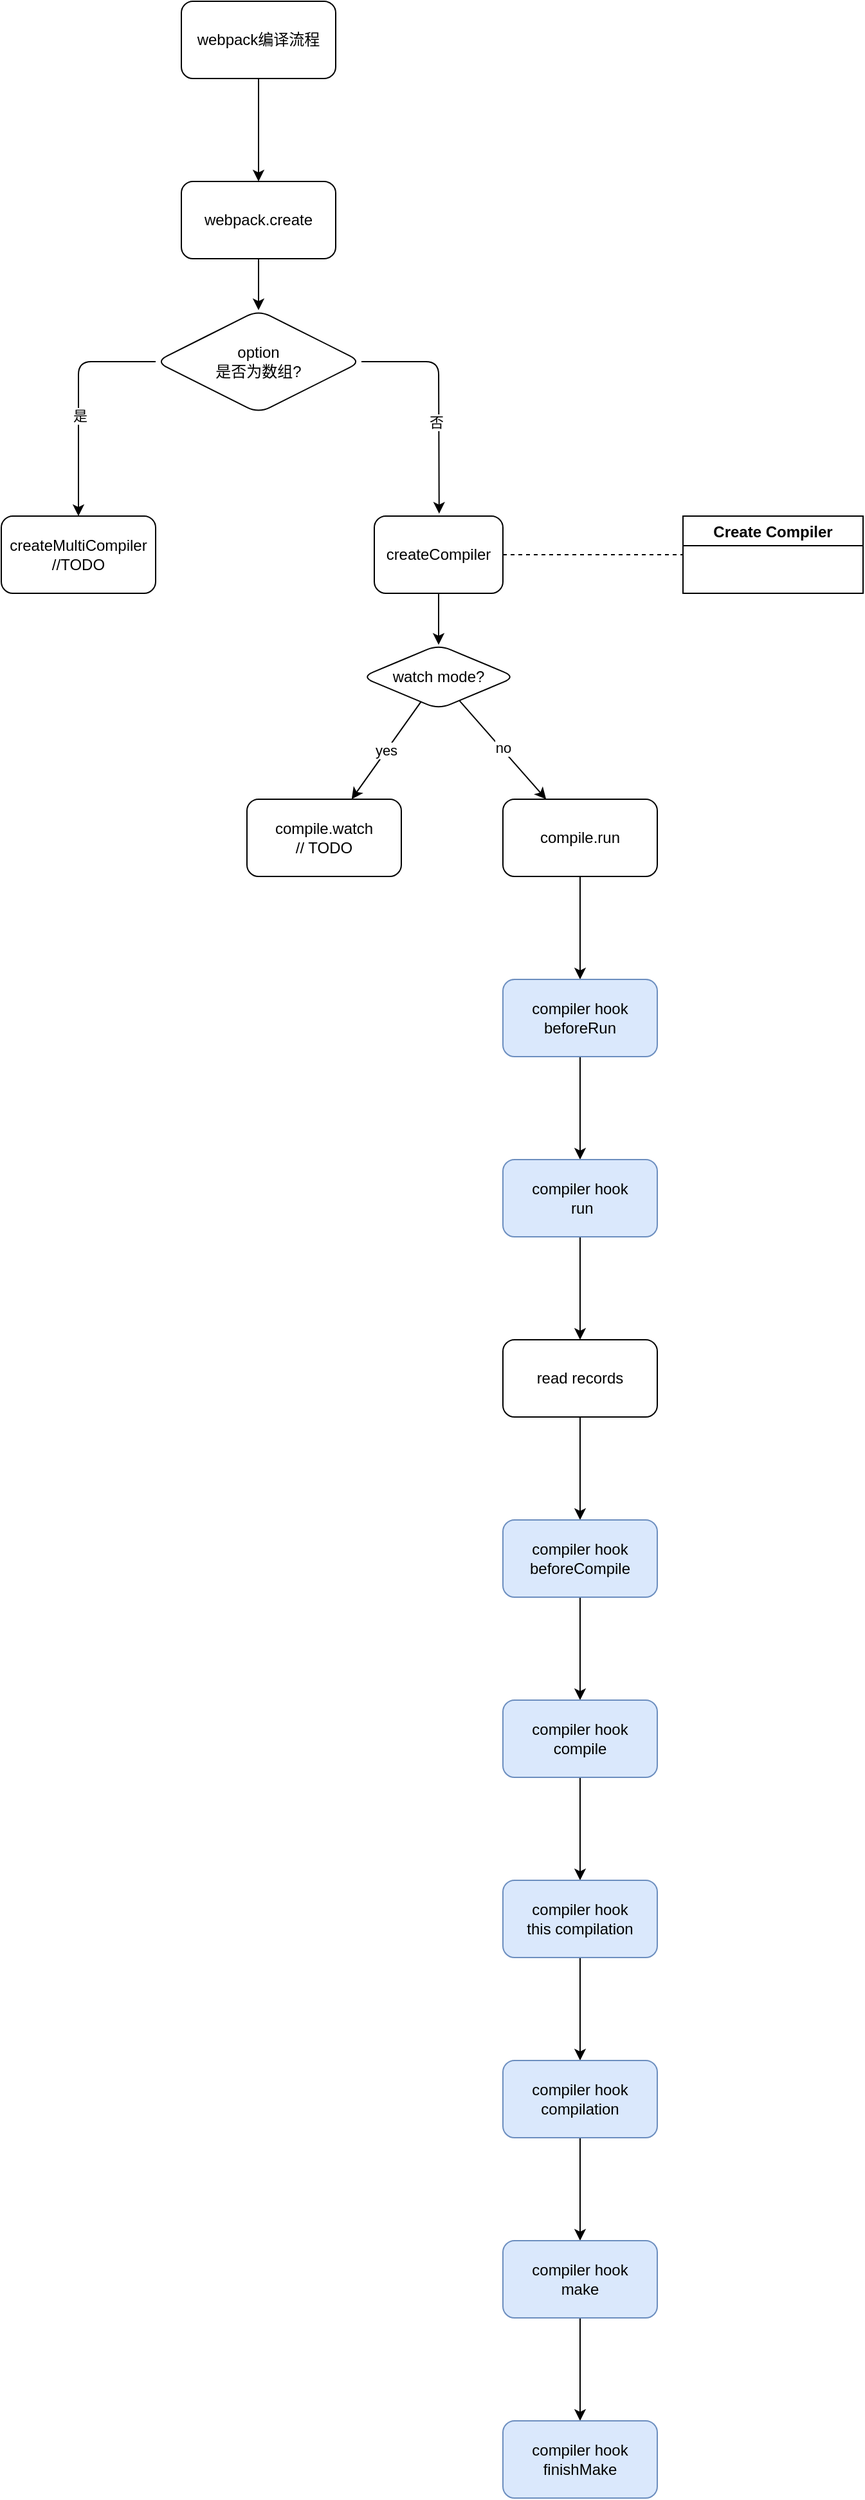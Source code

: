<mxfile>
    <diagram id="b9w8pfRmZpsnItmEcKG-" name="Page-1">
        <mxGraphModel dx="2618" dy="1735" grid="1" gridSize="10" guides="1" tooltips="1" connect="1" arrows="1" fold="1" page="1" pageScale="1" pageWidth="827" pageHeight="1169" math="0" shadow="0">
            <root>
                <mxCell id="0"/>
                <mxCell id="1" parent="0"/>
                <mxCell id="4" value="" style="edgeStyle=none;html=1;" parent="1" source="2" target="3" edge="1">
                    <mxGeometry relative="1" as="geometry"/>
                </mxCell>
                <mxCell id="2" value="webpack编译流程" style="rounded=1;whiteSpace=wrap;html=1;" parent="1" vertex="1">
                    <mxGeometry x="270" y="140" width="120" height="60" as="geometry"/>
                </mxCell>
                <mxCell id="10" value="" style="edgeStyle=none;html=1;" parent="1" source="3" target="9" edge="1">
                    <mxGeometry relative="1" as="geometry"/>
                </mxCell>
                <mxCell id="3" value="webpack.create" style="whiteSpace=wrap;html=1;rounded=1;" parent="1" vertex="1">
                    <mxGeometry x="270" y="280" width="120" height="60" as="geometry"/>
                </mxCell>
                <mxCell id="9" value="option&lt;br&gt;是否为数组?" style="rhombus;whiteSpace=wrap;html=1;rounded=1;" parent="1" vertex="1">
                    <mxGeometry x="250" y="380" width="160" height="80" as="geometry"/>
                </mxCell>
                <mxCell id="12" style="edgeStyle=none;html=1;entryX=0.5;entryY=0;entryDx=0;entryDy=0;" parent="1" source="9" target="17" edge="1">
                    <mxGeometry relative="1" as="geometry">
                        <mxPoint x="190" y="530" as="targetPoint"/>
                        <mxPoint x="260" y="415" as="sourcePoint"/>
                        <Array as="points">
                            <mxPoint x="190" y="420"/>
                        </Array>
                    </mxGeometry>
                </mxCell>
                <mxCell id="19" value="是" style="edgeLabel;html=1;align=center;verticalAlign=middle;resizable=0;points=[];" parent="12" vertex="1" connectable="0">
                    <mxGeometry x="0.135" y="1" relative="1" as="geometry">
                        <mxPoint as="offset"/>
                    </mxGeometry>
                </mxCell>
                <mxCell id="15" style="edgeStyle=none;html=1;exitX=1;exitY=0.5;exitDx=0;exitDy=0;entryX=0.504;entryY=-0.032;entryDx=0;entryDy=0;entryPerimeter=0;" parent="1" source="9" target="18" edge="1">
                    <mxGeometry relative="1" as="geometry">
                        <mxPoint x="470" y="520" as="targetPoint"/>
                        <mxPoint x="410" y="420" as="sourcePoint"/>
                        <Array as="points">
                            <mxPoint x="470" y="420"/>
                        </Array>
                    </mxGeometry>
                </mxCell>
                <mxCell id="20" value="否" style="edgeLabel;html=1;align=center;verticalAlign=middle;resizable=0;points=[];" parent="15" vertex="1" connectable="0">
                    <mxGeometry x="0.199" y="-2" relative="1" as="geometry">
                        <mxPoint as="offset"/>
                    </mxGeometry>
                </mxCell>
                <mxCell id="17" value="createMultiCompiler&lt;br&gt;//TODO" style="rounded=1;whiteSpace=wrap;html=1;" parent="1" vertex="1">
                    <mxGeometry x="130" y="540" width="120" height="60" as="geometry"/>
                </mxCell>
                <mxCell id="22" value="" style="edgeStyle=none;html=1;" parent="1" source="18" target="21" edge="1">
                    <mxGeometry relative="1" as="geometry"/>
                </mxCell>
                <mxCell id="18" value="createCompiler" style="rounded=1;whiteSpace=wrap;html=1;" parent="1" vertex="1">
                    <mxGeometry x="420" y="540" width="100" height="60" as="geometry"/>
                </mxCell>
                <mxCell id="25" value="yes" style="edgeStyle=none;html=1;" parent="1" source="21" target="24" edge="1">
                    <mxGeometry relative="1" as="geometry"/>
                </mxCell>
                <mxCell id="27" value="" style="edgeStyle=none;html=1;" parent="1" source="21" target="26" edge="1">
                    <mxGeometry relative="1" as="geometry"/>
                </mxCell>
                <mxCell id="28" value="no" style="edgeLabel;html=1;align=center;verticalAlign=middle;resizable=0;points=[];" parent="27" vertex="1" connectable="0">
                    <mxGeometry x="-0.129" relative="1" as="geometry">
                        <mxPoint x="4" y="3" as="offset"/>
                    </mxGeometry>
                </mxCell>
                <mxCell id="21" value="watch mode?" style="rhombus;whiteSpace=wrap;html=1;rounded=1;" parent="1" vertex="1">
                    <mxGeometry x="410" y="640" width="120" height="50" as="geometry"/>
                </mxCell>
                <mxCell id="24" value="compile.watch&lt;br&gt;// TODO" style="whiteSpace=wrap;html=1;rounded=1;" parent="1" vertex="1">
                    <mxGeometry x="321" y="760" width="120" height="60" as="geometry"/>
                </mxCell>
                <mxCell id="30" value="" style="edgeStyle=none;html=1;" parent="1" source="26" target="29" edge="1">
                    <mxGeometry relative="1" as="geometry"/>
                </mxCell>
                <mxCell id="26" value="compile.run" style="whiteSpace=wrap;html=1;rounded=1;" parent="1" vertex="1">
                    <mxGeometry x="520" y="760" width="120" height="60" as="geometry"/>
                </mxCell>
                <mxCell id="32" value="" style="edgeStyle=none;html=1;" parent="1" source="29" target="31" edge="1">
                    <mxGeometry relative="1" as="geometry"/>
                </mxCell>
                <mxCell id="29" value="compiler hook beforeRun" style="whiteSpace=wrap;html=1;rounded=1;fillColor=#dae8fc;strokeColor=#6c8ebf;" parent="1" vertex="1">
                    <mxGeometry x="520" y="900" width="120" height="60" as="geometry"/>
                </mxCell>
                <mxCell id="34" value="" style="edgeStyle=none;html=1;" parent="1" source="31" target="33" edge="1">
                    <mxGeometry relative="1" as="geometry"/>
                </mxCell>
                <mxCell id="31" value="compiler hook&lt;br&gt;&amp;nbsp;run" style="whiteSpace=wrap;html=1;rounded=1;fillColor=#dae8fc;strokeColor=#6c8ebf;" parent="1" vertex="1">
                    <mxGeometry x="520" y="1040" width="120" height="60" as="geometry"/>
                </mxCell>
                <mxCell id="36" value="" style="edgeStyle=none;html=1;" parent="1" source="33" target="35" edge="1">
                    <mxGeometry relative="1" as="geometry"/>
                </mxCell>
                <mxCell id="33" value="read records" style="whiteSpace=wrap;html=1;rounded=1;" parent="1" vertex="1">
                    <mxGeometry x="520" y="1180" width="120" height="60" as="geometry"/>
                </mxCell>
                <mxCell id="38" value="" style="edgeStyle=none;html=1;" parent="1" source="35" target="37" edge="1">
                    <mxGeometry relative="1" as="geometry"/>
                </mxCell>
                <mxCell id="35" value="compiler hook beforeCompile" style="whiteSpace=wrap;html=1;rounded=1;fillColor=#dae8fc;strokeColor=#6c8ebf;" parent="1" vertex="1">
                    <mxGeometry x="520" y="1320" width="120" height="60" as="geometry"/>
                </mxCell>
                <mxCell id="40" value="" style="edgeStyle=none;html=1;" parent="1" source="37" target="39" edge="1">
                    <mxGeometry relative="1" as="geometry"/>
                </mxCell>
                <mxCell id="37" value="compiler hook compile" style="whiteSpace=wrap;html=1;fillColor=#dae8fc;strokeColor=#6c8ebf;rounded=1;" parent="1" vertex="1">
                    <mxGeometry x="520" y="1460" width="120" height="60" as="geometry"/>
                </mxCell>
                <mxCell id="42" value="" style="edgeStyle=none;html=1;" parent="1" source="39" target="41" edge="1">
                    <mxGeometry relative="1" as="geometry"/>
                </mxCell>
                <mxCell id="39" value="compiler hook&lt;br&gt;this compilation" style="whiteSpace=wrap;html=1;fillColor=#dae8fc;strokeColor=#6c8ebf;rounded=1;" parent="1" vertex="1">
                    <mxGeometry x="520" y="1600" width="120" height="60" as="geometry"/>
                </mxCell>
                <mxCell id="44" value="" style="edgeStyle=none;html=1;" parent="1" source="41" target="43" edge="1">
                    <mxGeometry relative="1" as="geometry"/>
                </mxCell>
                <mxCell id="41" value="compiler hook&lt;br&gt;compilation" style="whiteSpace=wrap;html=1;fillColor=#dae8fc;strokeColor=#6c8ebf;rounded=1;" parent="1" vertex="1">
                    <mxGeometry x="520" y="1740" width="120" height="60" as="geometry"/>
                </mxCell>
                <mxCell id="46" value="" style="edgeStyle=none;html=1;" parent="1" source="43" target="45" edge="1">
                    <mxGeometry relative="1" as="geometry"/>
                </mxCell>
                <mxCell id="43" value="compiler hook&lt;br&gt;make" style="whiteSpace=wrap;html=1;fillColor=#dae8fc;strokeColor=#6c8ebf;rounded=1;" parent="1" vertex="1">
                    <mxGeometry x="520" y="1880" width="120" height="60" as="geometry"/>
                </mxCell>
                <mxCell id="45" value="compiler hook&lt;br&gt;finishMake" style="whiteSpace=wrap;html=1;fillColor=#dae8fc;strokeColor=#6c8ebf;rounded=1;" parent="1" vertex="1">
                    <mxGeometry x="520" y="2020" width="120" height="60" as="geometry"/>
                </mxCell>
                <mxCell id="47" value="" style="endArrow=none;dashed=1;html=1;exitX=1;exitY=0.5;exitDx=0;exitDy=0;entryX=0;entryY=0.5;entryDx=0;entryDy=0;" parent="1" source="18" target="100" edge="1">
                    <mxGeometry width="50" height="50" relative="1" as="geometry">
                        <mxPoint x="550" y="600" as="sourcePoint"/>
                        <mxPoint x="890" y="150" as="targetPoint"/>
                        <Array as="points"/>
                    </mxGeometry>
                </mxCell>
                <mxCell id="100" value="Create Compiler" style="swimlane;" vertex="1" collapsed="1" parent="1">
                    <mxGeometry x="660" y="540" width="140" height="60" as="geometry">
                        <mxRectangle x="660" y="540" width="1304" height="1685" as="alternateBounds"/>
                    </mxGeometry>
                </mxCell>
                <mxCell id="48" value="create compiler" style="rounded=1;whiteSpace=wrap;html=1;" parent="100" vertex="1">
                    <mxGeometry x="70" y="30" width="120" height="60" as="geometry"/>
                </mxCell>
                <mxCell id="49" value="生成options对象，并实例化compiler&lt;br&gt;&lt;div style=&quot;color: rgb(101 , 123 , 131) ; background-color: rgb(253 , 246 , 227) ; font-family: &amp;#34;menlo&amp;#34; , &amp;#34;monaco&amp;#34; , &amp;#34;courier new&amp;#34; , monospace ; line-height: 18px&quot;&gt;&lt;span style=&quot;color: #268bd2&quot;&gt;getNormalizedWebpackOptions&lt;br&gt;&lt;/span&gt;&lt;div style=&quot;font-family: &amp;#34;menlo&amp;#34; , &amp;#34;monaco&amp;#34; , &amp;#34;courier new&amp;#34; , monospace ; line-height: 18px&quot;&gt;&lt;span style=&quot;color: #268bd2&quot;&gt;applyWebpackOptionsBaseDefaults&lt;/span&gt;&lt;/div&gt;&lt;/div&gt;" style="whiteSpace=wrap;html=1;rounded=1;" parent="100" vertex="1">
                    <mxGeometry x="10" y="160" width="240" height="80" as="geometry"/>
                </mxCell>
                <mxCell id="50" value="" style="edgeStyle=none;html=1;" parent="100" source="48" target="49" edge="1">
                    <mxGeometry relative="1" as="geometry"/>
                </mxCell>
                <mxCell id="51" value="注册 NodeEnvironmentPlugin" style="whiteSpace=wrap;html=1;rounded=1;fillColor=#d5e8d4;strokeColor=#82b366;" parent="100" vertex="1">
                    <mxGeometry x="42" y="310" width="176" height="60" as="geometry"/>
                </mxCell>
                <mxCell id="52" value="" style="edgeStyle=none;html=1;" parent="100" source="49" target="51" edge="1">
                    <mxGeometry relative="1" as="geometry"/>
                </mxCell>
                <mxCell id="53" value="注册 用户配置的Plugins" style="whiteSpace=wrap;html=1;fillColor=#d5e8d4;strokeColor=#82b366;rounded=1;" parent="100" vertex="1">
                    <mxGeometry x="40" y="450" width="180" height="60" as="geometry"/>
                </mxCell>
                <mxCell id="54" value="" style="edgeStyle=none;html=1;" parent="100" source="51" target="53" edge="1">
                    <mxGeometry relative="1" as="geometry"/>
                </mxCell>
                <mxCell id="55" value="compile hook&lt;br&gt;environment" style="whiteSpace=wrap;html=1;fillColor=#dae8fc;strokeColor=#6c8ebf;rounded=1;" parent="100" vertex="1">
                    <mxGeometry x="70" y="590" width="120" height="60" as="geometry"/>
                </mxCell>
                <mxCell id="56" value="" style="edgeStyle=none;html=1;" parent="100" source="53" target="55" edge="1">
                    <mxGeometry relative="1" as="geometry"/>
                </mxCell>
                <mxCell id="57" value="compile hook&lt;br&gt;afterEnvironment" style="whiteSpace=wrap;html=1;fillColor=#dae8fc;strokeColor=#6c8ebf;rounded=1;" parent="100" vertex="1">
                    <mxGeometry x="70" y="710" width="120" height="60" as="geometry"/>
                </mxCell>
                <mxCell id="58" value="" style="edgeStyle=none;html=1;" parent="100" source="55" target="57" edge="1">
                    <mxGeometry relative="1" as="geometry"/>
                </mxCell>
                <mxCell id="59" value="注册webpack内置组件&lt;br&gt;WebpackOptionsApply" style="whiteSpace=wrap;html=1;fillColor=#d5e8d4;strokeColor=#82b366;rounded=1;" parent="100" vertex="1">
                    <mxGeometry x="38" y="850" width="180" height="60" as="geometry"/>
                </mxCell>
                <mxCell id="60" value="" style="edgeStyle=none;html=1;" parent="100" source="57" target="59" edge="1">
                    <mxGeometry relative="1" as="geometry"/>
                </mxCell>
                <mxCell id="61" value="compile hook&lt;br&gt;initialize" style="whiteSpace=wrap;html=1;fillColor=#dae8fc;strokeColor=#6c8ebf;rounded=1;" parent="100" vertex="1">
                    <mxGeometry x="70" y="990" width="120" height="60" as="geometry"/>
                </mxCell>
                <mxCell id="62" value="" style="edgeStyle=none;html=1;" parent="100" source="59" target="61" edge="1">
                    <mxGeometry relative="1" as="geometry"/>
                </mxCell>
                <mxCell id="98" value="注册webpack内置组件&#10;WebpackOptionsApply" style="swimlane;startSize=50;fillColor=#d5e8d4;strokeColor=#82b366;" vertex="1" parent="100">
                    <mxGeometry x="420" y="855" width="884" height="830" as="geometry">
                        <mxRectangle x="420" y="855" width="160" height="50" as="alternateBounds"/>
                    </mxGeometry>
                </mxCell>
                <mxCell id="64" value="注册webpack内置组件&lt;br&gt;WebpackOptionsApply" style="whiteSpace=wrap;html=1;fillColor=#d5e8d4;strokeColor=#82b366;rounded=1;" parent="98" vertex="1">
                    <mxGeometry x="96" y="65" width="180" height="60" as="geometry"/>
                </mxCell>
                <mxCell id="66" value="compiler hook&lt;br&gt;entryOption" style="whiteSpace=wrap;html=1;fillColor=#dae8fc;strokeColor=#6c8ebf;rounded=1;" parent="98" vertex="1">
                    <mxGeometry x="126" y="195" width="120" height="60" as="geometry"/>
                </mxCell>
                <mxCell id="67" value="" style="edgeStyle=none;html=1;dashed=1;dashPattern=1 1;endArrow=none;endFill=0;" parent="98" source="64" target="66" edge="1">
                    <mxGeometry relative="1" as="geometry"/>
                </mxCell>
                <mxCell id="68" value="compiler hook&lt;br&gt;afterPlugins" style="whiteSpace=wrap;html=1;fillColor=#dae8fc;strokeColor=#6c8ebf;rounded=1;" parent="98" vertex="1">
                    <mxGeometry x="126" y="345" width="120" height="60" as="geometry"/>
                </mxCell>
                <mxCell id="69" value="" style="edgeStyle=none;html=1;dashed=1;dashPattern=1 1;endArrow=none;endFill=0;" parent="98" source="66" target="68" edge="1">
                    <mxGeometry relative="1" as="geometry"/>
                </mxCell>
                <mxCell id="70" value="resolverFactory.hooks.call&lt;br&gt;//TODO" style="whiteSpace=wrap;html=1;fillColor=#dae8fc;strokeColor=#6c8ebf;rounded=1;" parent="98" vertex="1">
                    <mxGeometry x="90" y="445" width="192" height="140" as="geometry"/>
                </mxCell>
                <mxCell id="71" value="" style="edgeStyle=none;html=1;dashed=1;dashPattern=1 1;endArrow=none;endFill=0;" parent="98" source="68" target="70" edge="1">
                    <mxGeometry relative="1" as="geometry"/>
                </mxCell>
                <mxCell id="72" value="compiler hook&lt;br&gt;afterResolvers" style="whiteSpace=wrap;html=1;fillColor=#dae8fc;strokeColor=#6c8ebf;rounded=1;" parent="98" vertex="1">
                    <mxGeometry x="126" y="705" width="120" height="60" as="geometry"/>
                </mxCell>
                <mxCell id="73" value="" style="edgeStyle=none;html=1;dashed=1;dashPattern=1 1;endArrow=none;endFill=0;" parent="98" source="70" target="72" edge="1">
                    <mxGeometry relative="1" as="geometry"/>
                </mxCell>
                <mxCell id="75" style="edgeStyle=none;html=1;exitX=0;exitY=0;exitDx=0;exitDy=0;entryX=1;entryY=0.5;entryDx=0;entryDy=0;dashed=1;dashPattern=1 1;endArrow=none;endFill=0;" parent="98" source="74" target="66" edge="1">
                    <mxGeometry relative="1" as="geometry"/>
                </mxCell>
                <mxCell id="74" value="entry option refer plugins" style="swimlane;" parent="98" vertex="1">
                    <mxGeometry x="412" y="225" width="472" height="480" as="geometry">
                        <mxRectangle x="412" y="225" width="160" height="23" as="alternateBounds"/>
                    </mxGeometry>
                </mxCell>
                <mxCell id="79" value="EntryOptionPlugin" style="swimlane;fillColor=#d5e8d4;strokeColor=#82b366;" parent="74" vertex="1">
                    <mxGeometry x="12" y="30" width="248" height="440" as="geometry"/>
                </mxCell>
                <mxCell id="83" value="option.entry" style="rounded=1;whiteSpace=wrap;html=1;" parent="79" vertex="1">
                    <mxGeometry x="78" y="30" width="66" height="20" as="geometry"/>
                </mxCell>
                <mxCell id="84" value="&lt;font style=&quot;font-size: 7px&quot;&gt;是否function？&lt;/font&gt;" style="rhombus;whiteSpace=wrap;html=1;rounded=1;" parent="79" vertex="1">
                    <mxGeometry x="82" y="70" width="58" height="30" as="geometry"/>
                </mxCell>
                <mxCell id="85" value="" style="edgeStyle=none;html=1;endArrow=none;endFill=0;" parent="79" source="83" target="84" edge="1">
                    <mxGeometry relative="1" as="geometry"/>
                </mxCell>
                <mxCell id="88" value="DynamicEntryPlugin" style="rounded=1;whiteSpace=wrap;html=1;fontSize=7;fillColor=#d5e8d4;strokeColor=#82b366;" parent="79" vertex="1">
                    <mxGeometry x="8" y="140" width="82" height="40" as="geometry"/>
                </mxCell>
                <mxCell id="86" value="是" style="edgeStyle=none;html=1;exitX=0;exitY=1;exitDx=0;exitDy=0;fontSize=7;endArrow=classic;endFill=1;entryX=0.5;entryY=0;entryDx=0;entryDy=0;" parent="79" source="84" target="88" edge="1">
                    <mxGeometry relative="1" as="geometry">
                        <mxPoint x="38" y="140" as="targetPoint"/>
                    </mxGeometry>
                </mxCell>
                <mxCell id="94" value="" style="edgeStyle=none;html=1;fontSize=7;endArrow=classic;endFill=1;" parent="79" source="89" target="93" edge="1">
                    <mxGeometry relative="1" as="geometry"/>
                </mxCell>
                <mxCell id="89" value="EntryPlugin" style="rounded=1;whiteSpace=wrap;html=1;fontSize=7;fillColor=#d5e8d4;strokeColor=#82b366;" parent="79" vertex="1">
                    <mxGeometry x="140" y="140" width="82" height="40" as="geometry"/>
                </mxCell>
                <mxCell id="92" style="edgeStyle=none;html=1;exitX=1;exitY=0.5;exitDx=0;exitDy=0;entryX=0;entryY=0.5;entryDx=0;entryDy=0;fontSize=7;endArrow=classic;endFill=1;" parent="79" source="90" target="89" edge="1">
                    <mxGeometry relative="1" as="geometry"/>
                </mxCell>
                <mxCell id="90" value="执行entry function&lt;br&gt;获取entry option 对象&lt;br&gt;执行阶段：compiler make" style="whiteSpace=wrap;html=1;fontSize=7;rounded=1;" parent="79" vertex="1">
                    <mxGeometry x="8" y="210" width="82" height="40" as="geometry"/>
                </mxCell>
                <mxCell id="91" value="" style="edgeStyle=none;html=1;fontSize=7;endArrow=none;endFill=0;" parent="79" source="88" target="90" edge="1">
                    <mxGeometry relative="1" as="geometry"/>
                </mxCell>
                <mxCell id="93" value="set depencyFactories&lt;br&gt;执行阶段：compiler compilation" style="whiteSpace=wrap;html=1;fontSize=7;rounded=1;" parent="79" vertex="1">
                    <mxGeometry x="121" y="250" width="120" height="60" as="geometry"/>
                </mxCell>
                <mxCell id="87" value="否" style="edgeStyle=none;html=1;exitX=1;exitY=1;exitDx=0;exitDy=0;fontSize=7;endArrow=classic;endFill=1;entryX=0.5;entryY=0;entryDx=0;entryDy=0;" parent="79" source="84" target="89" edge="1">
                    <mxGeometry relative="1" as="geometry">
                        <mxPoint x="118" y="260" as="targetPoint"/>
                    </mxGeometry>
                </mxCell>
                <mxCell id="95" value="&lt;font face=&quot;helvetica&quot;&gt;compilation addEntry&lt;br&gt;&lt;/font&gt;&lt;span style=&quot;color: rgb(0 , 0 , 0) ; font-family: &amp;#34;helvetica&amp;#34; ; font-size: 7px ; font-style: normal ; font-weight: 400 ; letter-spacing: normal ; text-align: center ; text-indent: 0px ; text-transform: none ; word-spacing: 0px ; background-color: rgb(248 , 249 , 250) ; display: inline ; float: none&quot;&gt;开始编译流程&lt;br&gt;执行阶段：compiler make&lt;/span&gt;" style="whiteSpace=wrap;html=1;fontSize=7;rounded=1;" parent="79" vertex="1">
                    <mxGeometry x="121" y="360" width="120" height="60" as="geometry"/>
                </mxCell>
                <mxCell id="96" value="" style="edgeStyle=none;html=1;fontSize=7;endArrow=classic;endFill=1;" parent="79" source="93" target="95" edge="1">
                    <mxGeometry relative="1" as="geometry"/>
                </mxCell>
                <mxCell id="82" value="DllPlugin" style="swimlane;fillColor=#d5e8d4;strokeColor=#82b366;" parent="74" vertex="1">
                    <mxGeometry x="280" y="30" width="188" height="260" as="geometry"/>
                </mxCell>
                <mxCell id="99" style="edgeStyle=none;html=1;exitX=1;exitY=0.5;exitDx=0;exitDy=0;entryX=0;entryY=0.5;entryDx=0;entryDy=0;" edge="1" parent="100" source="59" target="98">
                    <mxGeometry relative="1" as="geometry"/>
                </mxCell>
            </root>
        </mxGraphModel>
    </diagram>
</mxfile>